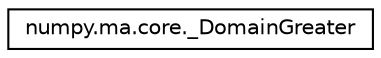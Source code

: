 digraph "Graphical Class Hierarchy"
{
 // LATEX_PDF_SIZE
  edge [fontname="Helvetica",fontsize="10",labelfontname="Helvetica",labelfontsize="10"];
  node [fontname="Helvetica",fontsize="10",shape=record];
  rankdir="LR";
  Node0 [label="numpy.ma.core._DomainGreater",height=0.2,width=0.4,color="black", fillcolor="white", style="filled",URL="$classnumpy_1_1ma_1_1core_1_1__DomainGreater.html",tooltip=" "];
}
